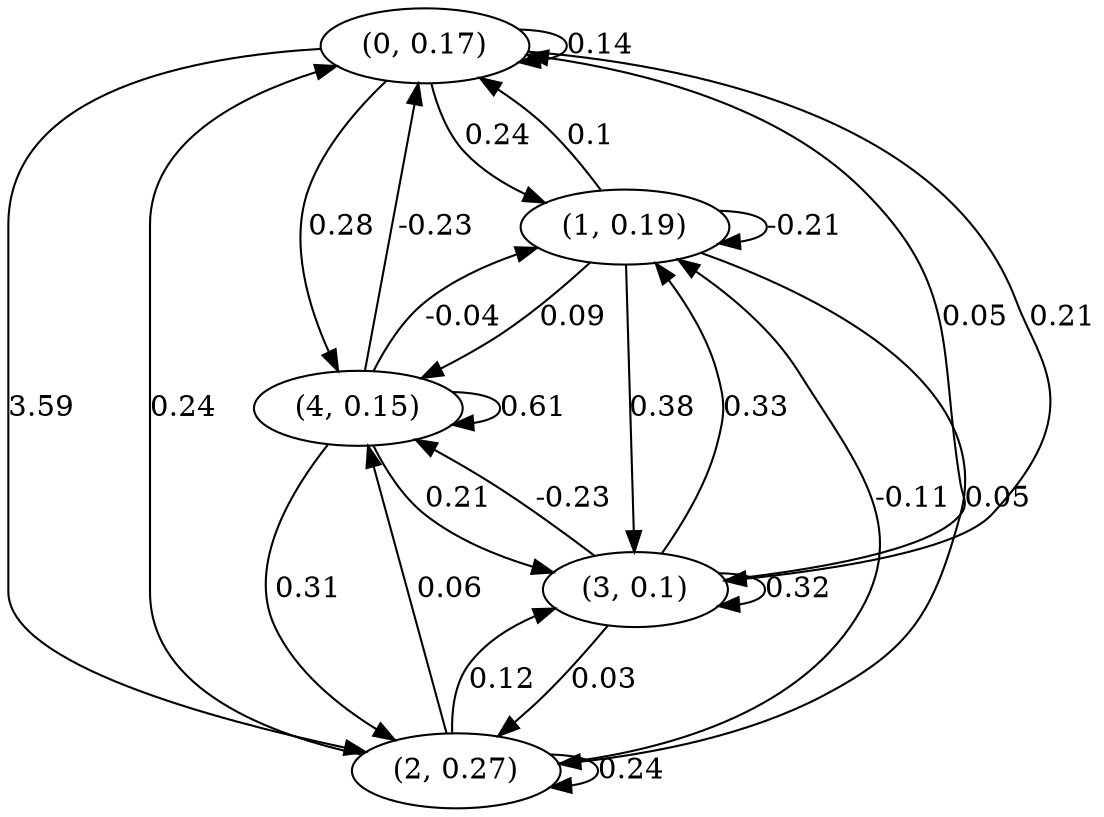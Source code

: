 digraph {
    0 [ label = "(0, 0.17)" ]
    1 [ label = "(1, 0.19)" ]
    2 [ label = "(2, 0.27)" ]
    3 [ label = "(3, 0.1)" ]
    4 [ label = "(4, 0.15)" ]
    0 -> 0 [ label = "0.14" ]
    1 -> 1 [ label = "-0.21" ]
    2 -> 2 [ label = "0.24" ]
    3 -> 3 [ label = "0.32" ]
    4 -> 4 [ label = "0.61" ]
    1 -> 0 [ label = "0.1" ]
    2 -> 0 [ label = "0.24" ]
    3 -> 0 [ label = "0.05" ]
    4 -> 0 [ label = "-0.23" ]
    0 -> 1 [ label = "0.24" ]
    2 -> 1 [ label = "-0.11" ]
    3 -> 1 [ label = "0.33" ]
    4 -> 1 [ label = "-0.04" ]
    0 -> 2 [ label = "3.59" ]
    1 -> 2 [ label = "0.05" ]
    3 -> 2 [ label = "0.03" ]
    4 -> 2 [ label = "0.31" ]
    0 -> 3 [ label = "0.21" ]
    1 -> 3 [ label = "0.38" ]
    2 -> 3 [ label = "0.12" ]
    4 -> 3 [ label = "0.21" ]
    0 -> 4 [ label = "0.28" ]
    1 -> 4 [ label = "0.09" ]
    2 -> 4 [ label = "0.06" ]
    3 -> 4 [ label = "-0.23" ]
}


